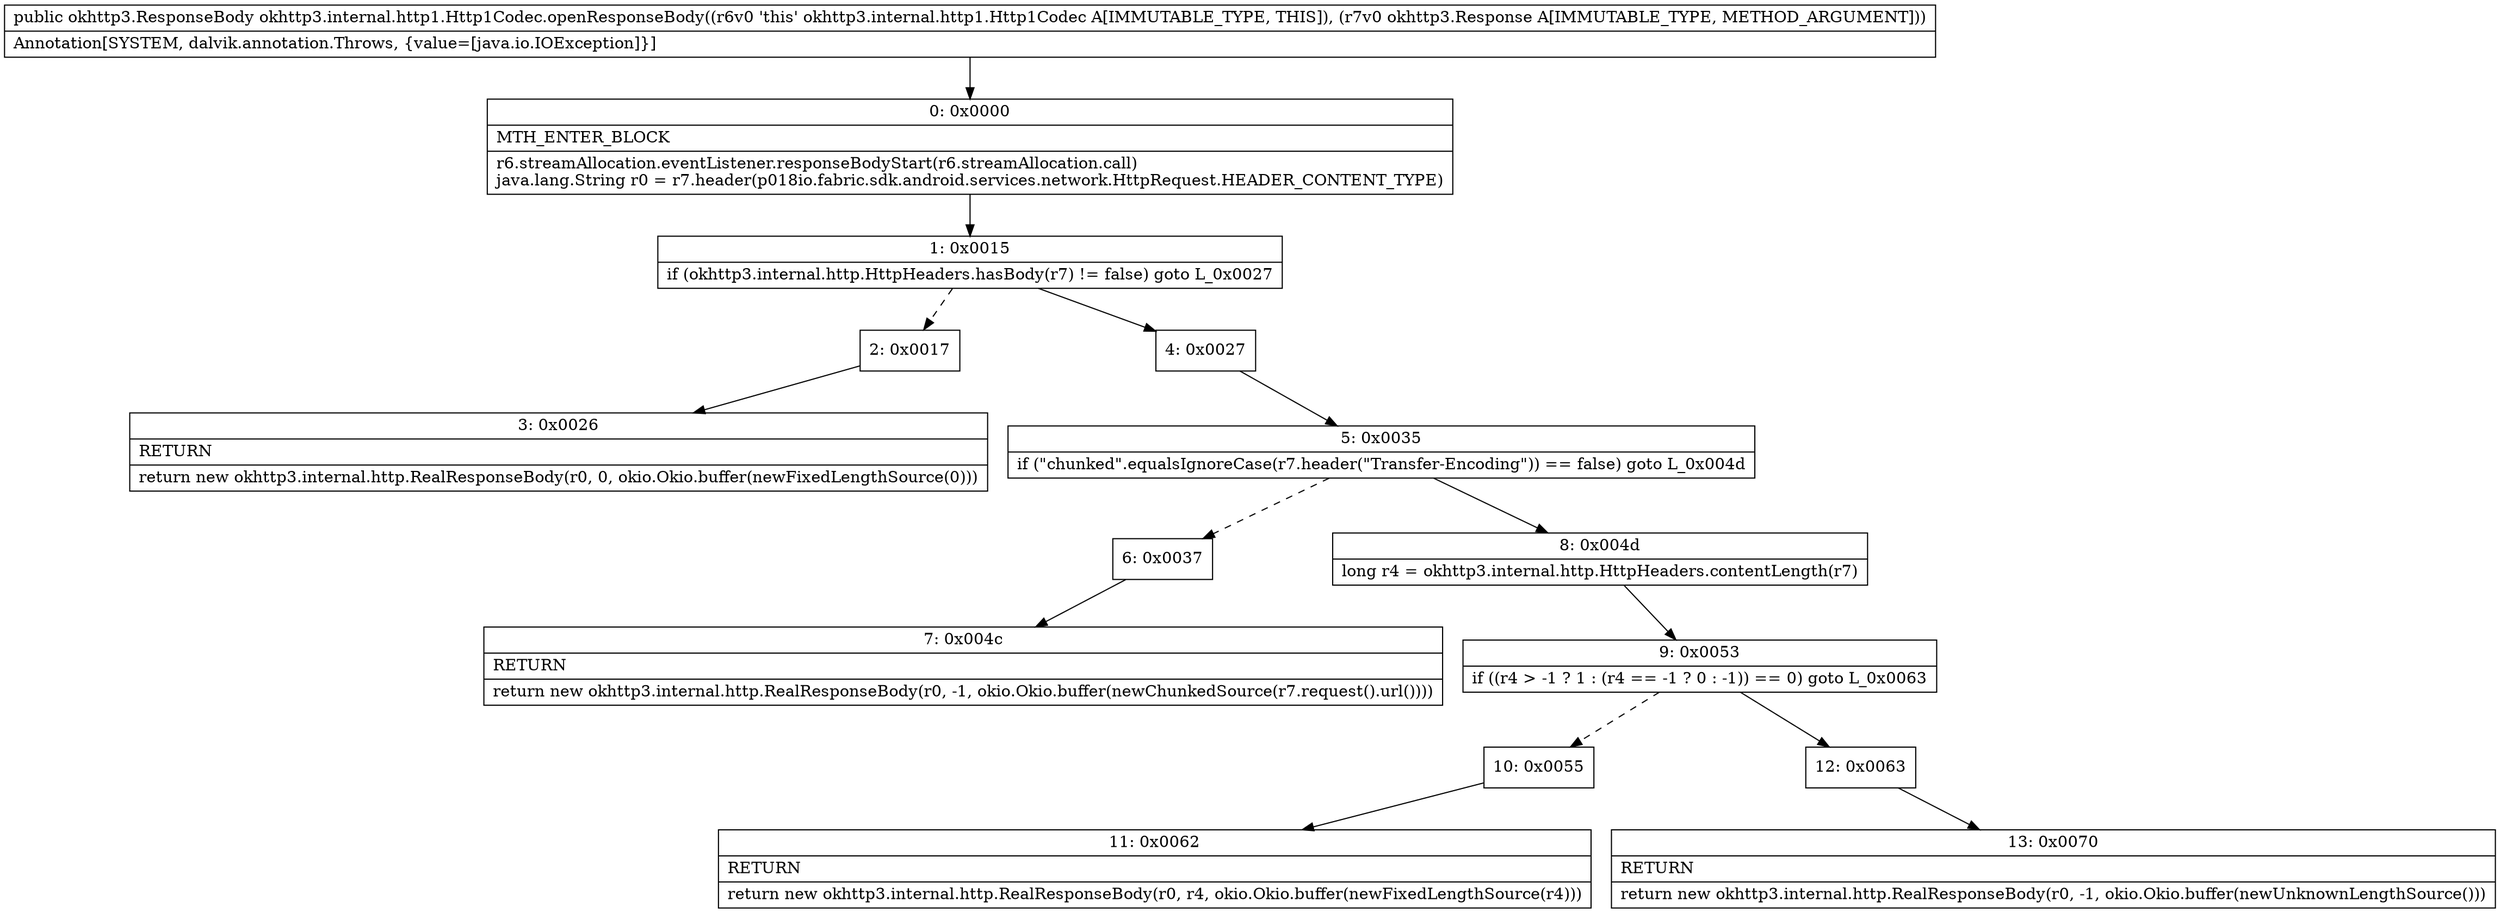 digraph "CFG forokhttp3.internal.http1.Http1Codec.openResponseBody(Lokhttp3\/Response;)Lokhttp3\/ResponseBody;" {
Node_0 [shape=record,label="{0\:\ 0x0000|MTH_ENTER_BLOCK\l|r6.streamAllocation.eventListener.responseBodyStart(r6.streamAllocation.call)\ljava.lang.String r0 = r7.header(p018io.fabric.sdk.android.services.network.HttpRequest.HEADER_CONTENT_TYPE)\l}"];
Node_1 [shape=record,label="{1\:\ 0x0015|if (okhttp3.internal.http.HttpHeaders.hasBody(r7) != false) goto L_0x0027\l}"];
Node_2 [shape=record,label="{2\:\ 0x0017}"];
Node_3 [shape=record,label="{3\:\ 0x0026|RETURN\l|return new okhttp3.internal.http.RealResponseBody(r0, 0, okio.Okio.buffer(newFixedLengthSource(0)))\l}"];
Node_4 [shape=record,label="{4\:\ 0x0027}"];
Node_5 [shape=record,label="{5\:\ 0x0035|if (\"chunked\".equalsIgnoreCase(r7.header(\"Transfer\-Encoding\")) == false) goto L_0x004d\l}"];
Node_6 [shape=record,label="{6\:\ 0x0037}"];
Node_7 [shape=record,label="{7\:\ 0x004c|RETURN\l|return new okhttp3.internal.http.RealResponseBody(r0, \-1, okio.Okio.buffer(newChunkedSource(r7.request().url())))\l}"];
Node_8 [shape=record,label="{8\:\ 0x004d|long r4 = okhttp3.internal.http.HttpHeaders.contentLength(r7)\l}"];
Node_9 [shape=record,label="{9\:\ 0x0053|if ((r4 \> \-1 ? 1 : (r4 == \-1 ? 0 : \-1)) == 0) goto L_0x0063\l}"];
Node_10 [shape=record,label="{10\:\ 0x0055}"];
Node_11 [shape=record,label="{11\:\ 0x0062|RETURN\l|return new okhttp3.internal.http.RealResponseBody(r0, r4, okio.Okio.buffer(newFixedLengthSource(r4)))\l}"];
Node_12 [shape=record,label="{12\:\ 0x0063}"];
Node_13 [shape=record,label="{13\:\ 0x0070|RETURN\l|return new okhttp3.internal.http.RealResponseBody(r0, \-1, okio.Okio.buffer(newUnknownLengthSource()))\l}"];
MethodNode[shape=record,label="{public okhttp3.ResponseBody okhttp3.internal.http1.Http1Codec.openResponseBody((r6v0 'this' okhttp3.internal.http1.Http1Codec A[IMMUTABLE_TYPE, THIS]), (r7v0 okhttp3.Response A[IMMUTABLE_TYPE, METHOD_ARGUMENT]))  | Annotation[SYSTEM, dalvik.annotation.Throws, \{value=[java.io.IOException]\}]\l}"];
MethodNode -> Node_0;
Node_0 -> Node_1;
Node_1 -> Node_2[style=dashed];
Node_1 -> Node_4;
Node_2 -> Node_3;
Node_4 -> Node_5;
Node_5 -> Node_6[style=dashed];
Node_5 -> Node_8;
Node_6 -> Node_7;
Node_8 -> Node_9;
Node_9 -> Node_10[style=dashed];
Node_9 -> Node_12;
Node_10 -> Node_11;
Node_12 -> Node_13;
}

